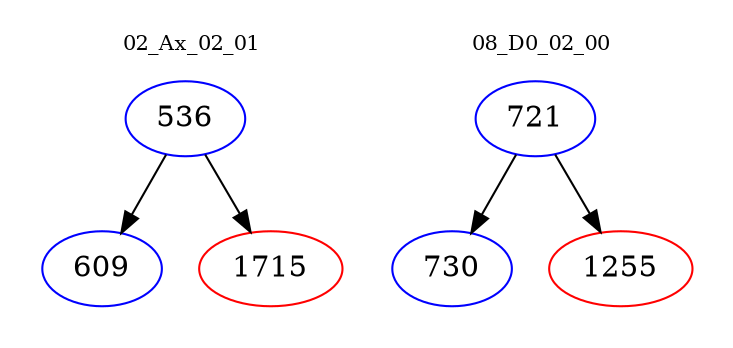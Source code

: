 digraph{
subgraph cluster_0 {
color = white
label = "02_Ax_02_01";
fontsize=10;
T0_536 [label="536", color="blue"]
T0_536 -> T0_609 [color="black"]
T0_609 [label="609", color="blue"]
T0_536 -> T0_1715 [color="black"]
T0_1715 [label="1715", color="red"]
}
subgraph cluster_1 {
color = white
label = "08_D0_02_00";
fontsize=10;
T1_721 [label="721", color="blue"]
T1_721 -> T1_730 [color="black"]
T1_730 [label="730", color="blue"]
T1_721 -> T1_1255 [color="black"]
T1_1255 [label="1255", color="red"]
}
}
